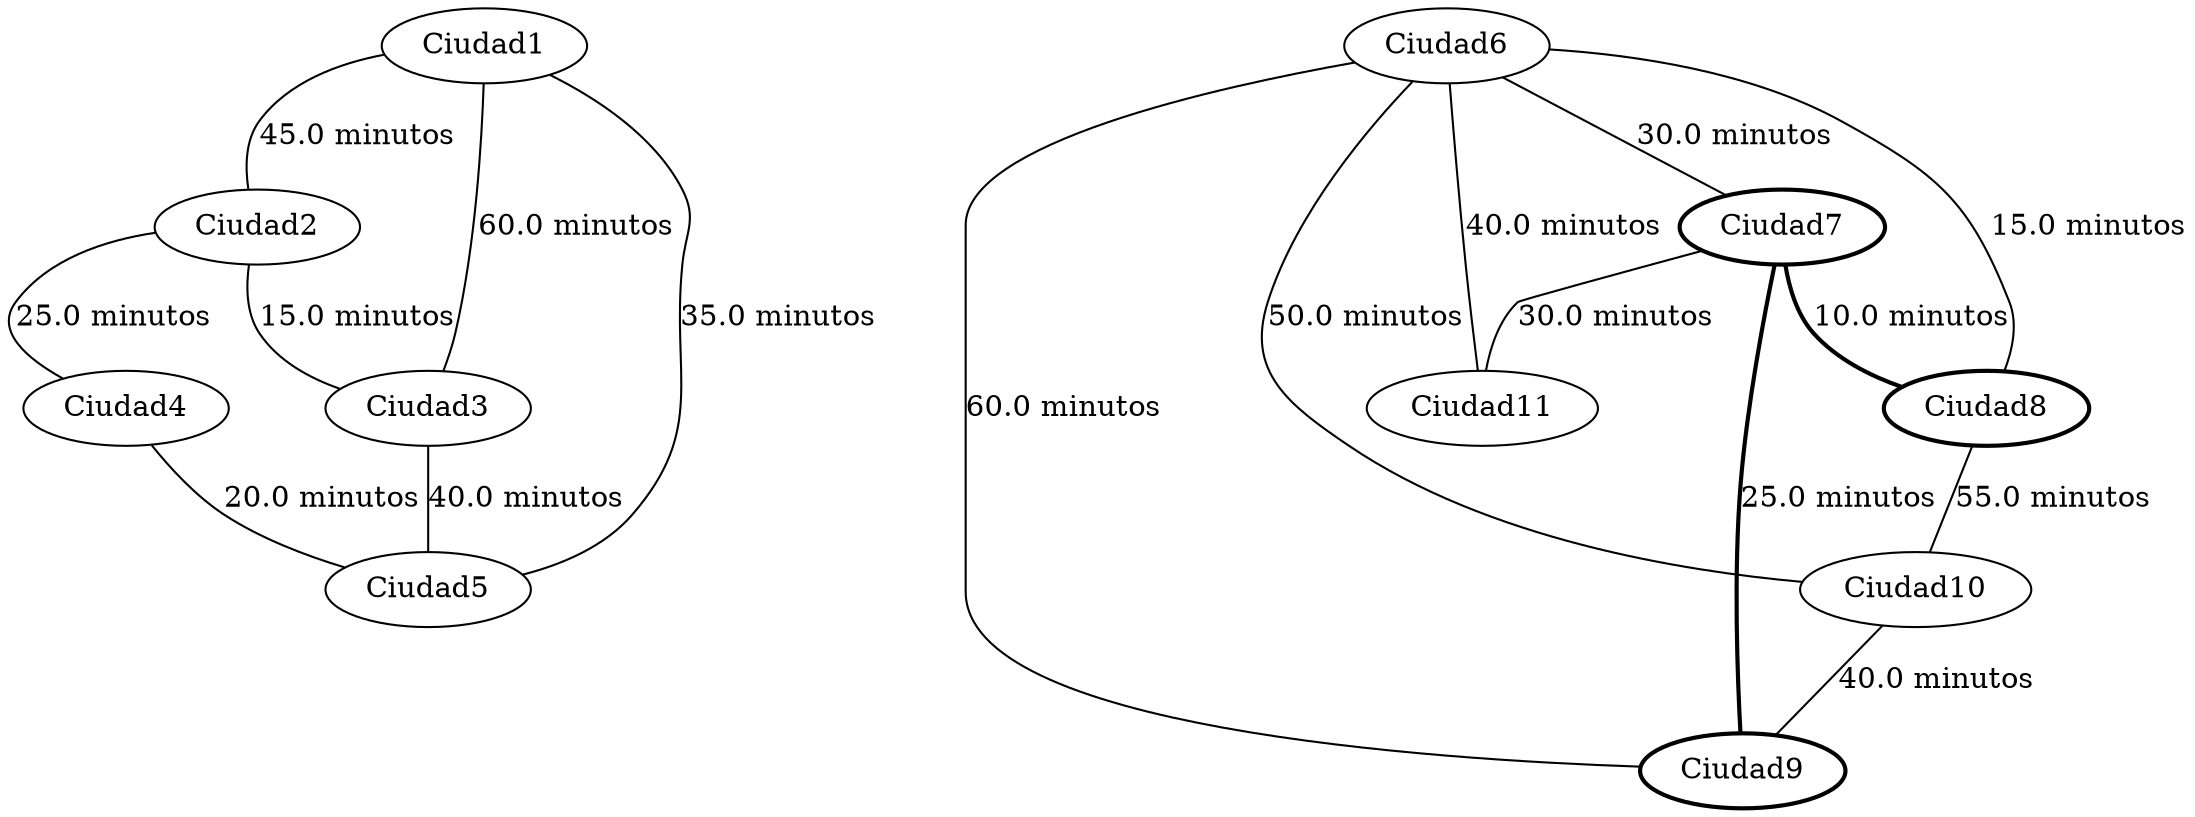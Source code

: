 strict graph G {
  1 [ style="solid" label="Ciudad1" ];
  2 [ style="solid" label="Ciudad2" ];
  3 [ style="solid" label="Ciudad3" ];
  4 [ style="solid" label="Ciudad4" ];
  5 [ style="solid" label="Ciudad5" ];
  6 [ style="solid" label="Ciudad6" ];
  7 [ style="bold" label="Ciudad7" ];
  8 [ style="bold" label="Ciudad8" ];
  9 [ style="bold" label="Ciudad9" ];
  10 [ style="solid" label="Ciudad10" ];
  11 [ style="solid" label="Ciudad11" ];
  1 -- 2 [ style="solid" label="45.0 minutos" ];
  2 -- 3 [ style="solid" label="15.0 minutos" ];
  3 -- 5 [ style="solid" label="40.0 minutos" ];
  2 -- 4 [ style="solid" label="25.0 minutos" ];
  4 -- 5 [ style="solid" label="20.0 minutos" ];
  1 -- 3 [ style="solid" label="60.0 minutos" ];
  5 -- 1 [ style="solid" label="35.0 minutos" ];
  6 -- 8 [ style="solid" label="15.0 minutos" ];
  9 -- 6 [ style="solid" label="60.0 minutos" ];
  8 -- 10 [ style="solid" label="55.0 minutos" ];
  10 -- 9 [ style="solid" label="40.0 minutos" ];
  6 -- 10 [ style="solid" label="50.0 minutos" ];
  6 -- 7 [ style="solid" label="30.0 minutos" ];
  7 -- 9 [ style="bold" label="25.0 minutos" ];
  7 -- 11 [ style="solid" label="30.0 minutos" ];
  11 -- 6 [ style="solid" label="40.0 minutos" ];
  7 -- 8 [ style="bold" label="10.0 minutos" ];
}
